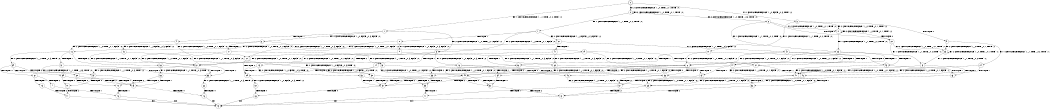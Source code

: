 digraph BCG {
size = "7, 10.5";
center = TRUE;
node [shape = circle];
0 [peripheries = 2];
0 -> 1 [label = "EX !1 !ATOMIC_EXCH_BRANCH (1, +1, TRUE, +0, 2, TRUE) !:0:"];
0 -> 2 [label = "EX !2 !ATOMIC_EXCH_BRANCH (1, +0, TRUE, +0, 1, TRUE) !:0:"];
0 -> 3 [label = "EX !0 !ATOMIC_EXCH_BRANCH (1, +0, FALSE, +0, 3, TRUE) !:0:"];
1 -> 4 [label = "TERMINATE !1"];
1 -> 5 [label = "EX !2 !ATOMIC_EXCH_BRANCH (1, +0, TRUE, +0, 1, FALSE) !:0:"];
1 -> 6 [label = "EX !0 !ATOMIC_EXCH_BRANCH (1, +0, FALSE, +0, 3, FALSE) !:0:"];
2 -> 7 [label = "EX !1 !ATOMIC_EXCH_BRANCH (1, +1, TRUE, +0, 2, TRUE) !:0:"];
2 -> 8 [label = "EX !0 !ATOMIC_EXCH_BRANCH (1, +0, FALSE, +0, 3, TRUE) !:0:"];
2 -> 2 [label = "EX !2 !ATOMIC_EXCH_BRANCH (1, +0, TRUE, +0, 1, TRUE) !:0:"];
3 -> 9 [label = "TERMINATE !0"];
3 -> 10 [label = "EX !1 !ATOMIC_EXCH_BRANCH (1, +1, TRUE, +0, 2, TRUE) !:0:"];
3 -> 11 [label = "EX !2 !ATOMIC_EXCH_BRANCH (1, +0, TRUE, +0, 1, TRUE) !:0:"];
4 -> 12 [label = "EX !2 !ATOMIC_EXCH_BRANCH (1, +0, TRUE, +0, 1, FALSE) !:0:"];
4 -> 13 [label = "EX !0 !ATOMIC_EXCH_BRANCH (1, +0, FALSE, +0, 3, FALSE) !:0:"];
5 -> 14 [label = "TERMINATE !1"];
5 -> 15 [label = "TERMINATE !2"];
5 -> 16 [label = "EX !0 !ATOMIC_EXCH_BRANCH (1, +0, FALSE, +0, 3, TRUE) !:0:"];
6 -> 17 [label = "TERMINATE !1"];
6 -> 18 [label = "EX !2 !ATOMIC_EXCH_BRANCH (1, +0, TRUE, +0, 1, FALSE) !:0:"];
6 -> 19 [label = "EX !0 !ATOMIC_EXCH_BRANCH (1, +1, TRUE, +0, 3, FALSE) !:0:"];
7 -> 20 [label = "TERMINATE !1"];
7 -> 21 [label = "EX !0 !ATOMIC_EXCH_BRANCH (1, +0, FALSE, +0, 3, FALSE) !:0:"];
7 -> 5 [label = "EX !2 !ATOMIC_EXCH_BRANCH (1, +0, TRUE, +0, 1, FALSE) !:0:"];
8 -> 22 [label = "TERMINATE !0"];
8 -> 23 [label = "EX !1 !ATOMIC_EXCH_BRANCH (1, +1, TRUE, +0, 2, TRUE) !:0:"];
8 -> 11 [label = "EX !2 !ATOMIC_EXCH_BRANCH (1, +0, TRUE, +0, 1, TRUE) !:0:"];
9 -> 24 [label = "EX !1 !ATOMIC_EXCH_BRANCH (1, +1, TRUE, +0, 2, TRUE) !:1:"];
9 -> 25 [label = "EX !2 !ATOMIC_EXCH_BRANCH (1, +0, TRUE, +0, 1, TRUE) !:1:"];
10 -> 26 [label = "TERMINATE !1"];
10 -> 27 [label = "TERMINATE !0"];
10 -> 28 [label = "EX !2 !ATOMIC_EXCH_BRANCH (1, +0, TRUE, +0, 1, FALSE) !:0:"];
11 -> 22 [label = "TERMINATE !0"];
11 -> 23 [label = "EX !1 !ATOMIC_EXCH_BRANCH (1, +1, TRUE, +0, 2, TRUE) !:0:"];
11 -> 11 [label = "EX !2 !ATOMIC_EXCH_BRANCH (1, +0, TRUE, +0, 1, TRUE) !:0:"];
12 -> 29 [label = "TERMINATE !2"];
12 -> 30 [label = "EX !0 !ATOMIC_EXCH_BRANCH (1, +0, FALSE, +0, 3, TRUE) !:0:"];
13 -> 31 [label = "EX !2 !ATOMIC_EXCH_BRANCH (1, +0, TRUE, +0, 1, FALSE) !:0:"];
13 -> 32 [label = "EX !0 !ATOMIC_EXCH_BRANCH (1, +1, TRUE, +0, 3, FALSE) !:0:"];
14 -> 29 [label = "TERMINATE !2"];
14 -> 30 [label = "EX !0 !ATOMIC_EXCH_BRANCH (1, +0, FALSE, +0, 3, TRUE) !:0:"];
15 -> 29 [label = "TERMINATE !1"];
15 -> 33 [label = "EX !0 !ATOMIC_EXCH_BRANCH (1, +0, FALSE, +0, 3, TRUE) !:0:"];
16 -> 34 [label = "TERMINATE !1"];
16 -> 35 [label = "TERMINATE !2"];
16 -> 36 [label = "TERMINATE !0"];
17 -> 31 [label = "EX !2 !ATOMIC_EXCH_BRANCH (1, +0, TRUE, +0, 1, FALSE) !:0:"];
17 -> 32 [label = "EX !0 !ATOMIC_EXCH_BRANCH (1, +1, TRUE, +0, 3, FALSE) !:0:"];
18 -> 37 [label = "TERMINATE !1"];
18 -> 38 [label = "TERMINATE !2"];
18 -> 39 [label = "EX !0 !ATOMIC_EXCH_BRANCH (1, +1, TRUE, +0, 3, TRUE) !:0:"];
19 -> 26 [label = "TERMINATE !1"];
19 -> 27 [label = "TERMINATE !0"];
19 -> 28 [label = "EX !2 !ATOMIC_EXCH_BRANCH (1, +0, TRUE, +0, 1, FALSE) !:0:"];
20 -> 40 [label = "EX !0 !ATOMIC_EXCH_BRANCH (1, +0, FALSE, +0, 3, FALSE) !:0:"];
20 -> 12 [label = "EX !2 !ATOMIC_EXCH_BRANCH (1, +0, TRUE, +0, 1, FALSE) !:0:"];
21 -> 41 [label = "TERMINATE !1"];
21 -> 18 [label = "EX !2 !ATOMIC_EXCH_BRANCH (1, +0, TRUE, +0, 1, FALSE) !:0:"];
21 -> 42 [label = "EX !0 !ATOMIC_EXCH_BRANCH (1, +1, TRUE, +0, 3, FALSE) !:0:"];
22 -> 43 [label = "EX !1 !ATOMIC_EXCH_BRANCH (1, +1, TRUE, +0, 2, TRUE) !:1:"];
22 -> 25 [label = "EX !2 !ATOMIC_EXCH_BRANCH (1, +0, TRUE, +0, 1, TRUE) !:1:"];
23 -> 44 [label = "TERMINATE !1"];
23 -> 45 [label = "TERMINATE !0"];
23 -> 28 [label = "EX !2 !ATOMIC_EXCH_BRANCH (1, +0, TRUE, +0, 1, FALSE) !:0:"];
24 -> 46 [label = "TERMINATE !1"];
24 -> 47 [label = "EX !2 !ATOMIC_EXCH_BRANCH (1, +0, TRUE, +0, 1, FALSE) !:1:"];
25 -> 43 [label = "EX !1 !ATOMIC_EXCH_BRANCH (1, +1, TRUE, +0, 2, TRUE) !:1:"];
25 -> 25 [label = "EX !2 !ATOMIC_EXCH_BRANCH (1, +0, TRUE, +0, 1, TRUE) !:1:"];
26 -> 48 [label = "TERMINATE !0"];
26 -> 49 [label = "EX !2 !ATOMIC_EXCH_BRANCH (1, +0, TRUE, +0, 1, FALSE) !:0:"];
27 -> 46 [label = "TERMINATE !1"];
27 -> 47 [label = "EX !2 !ATOMIC_EXCH_BRANCH (1, +0, TRUE, +0, 1, FALSE) !:1:"];
28 -> 34 [label = "TERMINATE !1"];
28 -> 35 [label = "TERMINATE !2"];
28 -> 36 [label = "TERMINATE !0"];
29 -> 50 [label = "EX !0 !ATOMIC_EXCH_BRANCH (1, +0, FALSE, +0, 3, TRUE) !:0:"];
30 -> 51 [label = "TERMINATE !2"];
30 -> 52 [label = "TERMINATE !0"];
31 -> 53 [label = "TERMINATE !2"];
31 -> 54 [label = "EX !0 !ATOMIC_EXCH_BRANCH (1, +1, TRUE, +0, 3, TRUE) !:0:"];
32 -> 48 [label = "TERMINATE !0"];
32 -> 49 [label = "EX !2 !ATOMIC_EXCH_BRANCH (1, +0, TRUE, +0, 1, FALSE) !:0:"];
33 -> 51 [label = "TERMINATE !1"];
33 -> 55 [label = "TERMINATE !0"];
34 -> 51 [label = "TERMINATE !2"];
34 -> 52 [label = "TERMINATE !0"];
35 -> 51 [label = "TERMINATE !1"];
35 -> 55 [label = "TERMINATE !0"];
36 -> 56 [label = "TERMINATE !1"];
36 -> 57 [label = "TERMINATE !2"];
37 -> 53 [label = "TERMINATE !2"];
37 -> 54 [label = "EX !0 !ATOMIC_EXCH_BRANCH (1, +1, TRUE, +0, 3, TRUE) !:0:"];
38 -> 53 [label = "TERMINATE !1"];
38 -> 58 [label = "EX !0 !ATOMIC_EXCH_BRANCH (1, +1, TRUE, +0, 3, TRUE) !:0:"];
39 -> 59 [label = "TERMINATE !1"];
39 -> 60 [label = "TERMINATE !2"];
39 -> 61 [label = "TERMINATE !0"];
40 -> 31 [label = "EX !2 !ATOMIC_EXCH_BRANCH (1, +0, TRUE, +0, 1, FALSE) !:0:"];
40 -> 62 [label = "EX !0 !ATOMIC_EXCH_BRANCH (1, +1, TRUE, +0, 3, FALSE) !:0:"];
41 -> 31 [label = "EX !2 !ATOMIC_EXCH_BRANCH (1, +0, TRUE, +0, 1, FALSE) !:0:"];
41 -> 62 [label = "EX !0 !ATOMIC_EXCH_BRANCH (1, +1, TRUE, +0, 3, FALSE) !:0:"];
42 -> 44 [label = "TERMINATE !1"];
42 -> 45 [label = "TERMINATE !0"];
42 -> 28 [label = "EX !2 !ATOMIC_EXCH_BRANCH (1, +0, TRUE, +0, 1, FALSE) !:0:"];
43 -> 63 [label = "TERMINATE !1"];
43 -> 47 [label = "EX !2 !ATOMIC_EXCH_BRANCH (1, +0, TRUE, +0, 1, FALSE) !:1:"];
44 -> 64 [label = "TERMINATE !0"];
44 -> 49 [label = "EX !2 !ATOMIC_EXCH_BRANCH (1, +0, TRUE, +0, 1, FALSE) !:0:"];
45 -> 63 [label = "TERMINATE !1"];
45 -> 47 [label = "EX !2 !ATOMIC_EXCH_BRANCH (1, +0, TRUE, +0, 1, FALSE) !:1:"];
46 -> 65 [label = "EX !2 !ATOMIC_EXCH_BRANCH (1, +0, TRUE, +0, 1, FALSE) !:2:"];
47 -> 56 [label = "TERMINATE !1"];
47 -> 57 [label = "TERMINATE !2"];
48 -> 65 [label = "EX !2 !ATOMIC_EXCH_BRANCH (1, +0, TRUE, +0, 1, FALSE) !:2:"];
49 -> 51 [label = "TERMINATE !2"];
49 -> 52 [label = "TERMINATE !0"];
50 -> 66 [label = "TERMINATE !0"];
51 -> 66 [label = "TERMINATE !0"];
52 -> 67 [label = "TERMINATE !2"];
53 -> 68 [label = "EX !0 !ATOMIC_EXCH_BRANCH (1, +1, TRUE, +0, 3, TRUE) !:0:"];
54 -> 69 [label = "TERMINATE !2"];
54 -> 70 [label = "TERMINATE !0"];
55 -> 71 [label = "TERMINATE !1"];
56 -> 67 [label = "TERMINATE !2"];
57 -> 71 [label = "TERMINATE !1"];
58 -> 69 [label = "TERMINATE !1"];
58 -> 72 [label = "TERMINATE !0"];
59 -> 69 [label = "TERMINATE !2"];
59 -> 70 [label = "TERMINATE !0"];
60 -> 69 [label = "TERMINATE !1"];
60 -> 72 [label = "TERMINATE !0"];
61 -> 73 [label = "TERMINATE !1"];
61 -> 74 [label = "TERMINATE !2"];
62 -> 64 [label = "TERMINATE !0"];
62 -> 49 [label = "EX !2 !ATOMIC_EXCH_BRANCH (1, +0, TRUE, +0, 1, FALSE) !:0:"];
63 -> 65 [label = "EX !2 !ATOMIC_EXCH_BRANCH (1, +0, TRUE, +0, 1, FALSE) !:2:"];
64 -> 65 [label = "EX !2 !ATOMIC_EXCH_BRANCH (1, +0, TRUE, +0, 1, FALSE) !:2:"];
65 -> 67 [label = "TERMINATE !2"];
66 -> 75 [label = "exit"];
67 -> 75 [label = "exit"];
68 -> 76 [label = "TERMINATE !0"];
69 -> 76 [label = "TERMINATE !0"];
70 -> 77 [label = "TERMINATE !2"];
71 -> 75 [label = "exit"];
72 -> 78 [label = "TERMINATE !1"];
73 -> 77 [label = "TERMINATE !2"];
74 -> 78 [label = "TERMINATE !1"];
76 -> 75 [label = "exit"];
77 -> 75 [label = "exit"];
78 -> 75 [label = "exit"];
}
